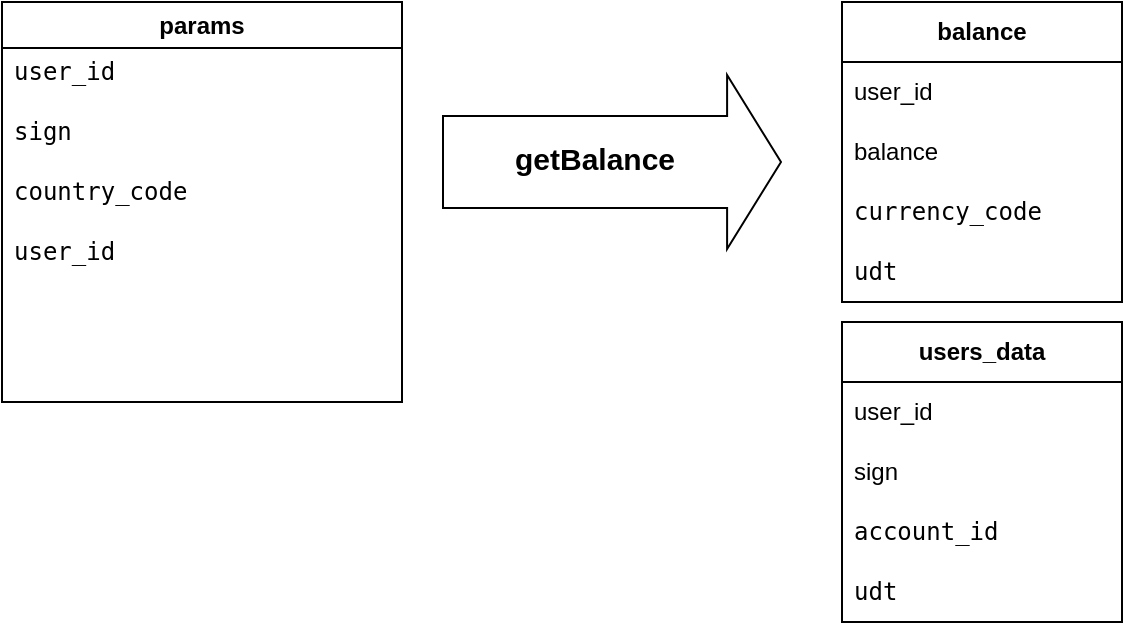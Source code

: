 <mxfile version="24.8.4">
  <diagram name="Page-1" id="PI9UIcbBHWW7n74lASkF">
    <mxGraphModel dx="1757" dy="1057" grid="1" gridSize="10" guides="1" tooltips="1" connect="1" arrows="1" fold="1" page="1" pageScale="1" pageWidth="850" pageHeight="1100" math="0" shadow="0">
      <root>
        <mxCell id="0" />
        <mxCell id="1" parent="0" />
        <mxCell id="bHr4WTnW9dxizM_RlFUB-1" value="" style="shape=flexArrow;endArrow=classic;html=1;rounded=0;endWidth=40;endSize=8.65;width=46;" edge="1" parent="1">
          <mxGeometry width="50" height="50" relative="1" as="geometry">
            <mxPoint x="350" y="120" as="sourcePoint" />
            <mxPoint x="520" y="120" as="targetPoint" />
          </mxGeometry>
        </mxCell>
        <mxCell id="bHr4WTnW9dxizM_RlFUB-7" value="&lt;b&gt;&lt;font style=&quot;font-size: 15px;&quot;&gt;getBalance&lt;/font&gt;&lt;/b&gt;" style="edgeLabel;html=1;align=center;verticalAlign=middle;resizable=0;points=[];" vertex="1" connectable="0" parent="bHr4WTnW9dxizM_RlFUB-1">
          <mxGeometry x="-0.104" y="2" relative="1" as="geometry">
            <mxPoint as="offset" />
          </mxGeometry>
        </mxCell>
        <mxCell id="bHr4WTnW9dxizM_RlFUB-8" value="&lt;b&gt;balance&lt;/b&gt;" style="swimlane;fontStyle=0;childLayout=stackLayout;horizontal=1;startSize=30;horizontalStack=0;resizeParent=1;resizeParentMax=0;resizeLast=0;collapsible=1;marginBottom=0;whiteSpace=wrap;html=1;" vertex="1" parent="1">
          <mxGeometry x="550" y="40" width="140" height="150" as="geometry">
            <mxRectangle x="360" y="120" width="60" height="30" as="alternateBounds" />
          </mxGeometry>
        </mxCell>
        <mxCell id="bHr4WTnW9dxizM_RlFUB-9" value="user_id" style="text;strokeColor=none;fillColor=none;align=left;verticalAlign=middle;spacingLeft=4;spacingRight=4;overflow=hidden;points=[[0,0.5],[1,0.5]];portConstraint=eastwest;rotatable=0;whiteSpace=wrap;html=1;" vertex="1" parent="bHr4WTnW9dxizM_RlFUB-8">
          <mxGeometry y="30" width="140" height="30" as="geometry" />
        </mxCell>
        <mxCell id="bHr4WTnW9dxizM_RlFUB-10" value="balance" style="text;strokeColor=none;fillColor=none;align=left;verticalAlign=middle;spacingLeft=4;spacingRight=4;overflow=hidden;points=[[0,0.5],[1,0.5]];portConstraint=eastwest;rotatable=0;whiteSpace=wrap;html=1;" vertex="1" parent="bHr4WTnW9dxizM_RlFUB-8">
          <mxGeometry y="60" width="140" height="30" as="geometry" />
        </mxCell>
        <mxCell id="bHr4WTnW9dxizM_RlFUB-11" value="&lt;code&gt;currency_code&lt;/code&gt;" style="text;strokeColor=none;fillColor=none;align=left;verticalAlign=middle;spacingLeft=4;spacingRight=4;overflow=hidden;points=[[0,0.5],[1,0.5]];portConstraint=eastwest;rotatable=0;whiteSpace=wrap;html=1;" vertex="1" parent="bHr4WTnW9dxizM_RlFUB-8">
          <mxGeometry y="90" width="140" height="30" as="geometry" />
        </mxCell>
        <mxCell id="bHr4WTnW9dxizM_RlFUB-12" value="&lt;code&gt;udt&lt;/code&gt;" style="text;strokeColor=none;fillColor=none;align=left;verticalAlign=middle;spacingLeft=4;spacingRight=4;overflow=hidden;points=[[0,0.5],[1,0.5]];portConstraint=eastwest;rotatable=0;whiteSpace=wrap;html=1;" vertex="1" parent="bHr4WTnW9dxizM_RlFUB-8">
          <mxGeometry y="120" width="140" height="30" as="geometry" />
        </mxCell>
        <mxCell id="bHr4WTnW9dxizM_RlFUB-14" value="params" style="swimlane;whiteSpace=wrap;html=1;" vertex="1" parent="1">
          <mxGeometry x="130" y="40" width="200" height="200" as="geometry" />
        </mxCell>
        <mxCell id="bHr4WTnW9dxizM_RlFUB-15" value="&lt;code&gt;user_id&lt;/code&gt;" style="text;strokeColor=none;fillColor=none;align=left;verticalAlign=middle;spacingLeft=4;spacingRight=4;overflow=hidden;points=[[0,0.5],[1,0.5]];portConstraint=eastwest;rotatable=0;whiteSpace=wrap;html=1;" vertex="1" parent="bHr4WTnW9dxizM_RlFUB-14">
          <mxGeometry y="20" width="200" height="30" as="geometry" />
        </mxCell>
        <mxCell id="bHr4WTnW9dxizM_RlFUB-16" value="&lt;code&gt;sign&lt;/code&gt;" style="text;strokeColor=none;fillColor=none;align=left;verticalAlign=middle;spacingLeft=4;spacingRight=4;overflow=hidden;points=[[0,0.5],[1,0.5]];portConstraint=eastwest;rotatable=0;whiteSpace=wrap;html=1;" vertex="1" parent="bHr4WTnW9dxizM_RlFUB-14">
          <mxGeometry y="50" width="200" height="30" as="geometry" />
        </mxCell>
        <mxCell id="bHr4WTnW9dxizM_RlFUB-17" value="&lt;code&gt;country_code&lt;/code&gt;" style="text;strokeColor=none;fillColor=none;align=left;verticalAlign=middle;spacingLeft=4;spacingRight=4;overflow=hidden;points=[[0,0.5],[1,0.5]];portConstraint=eastwest;rotatable=0;whiteSpace=wrap;html=1;" vertex="1" parent="bHr4WTnW9dxizM_RlFUB-14">
          <mxGeometry y="80" width="200" height="30" as="geometry" />
        </mxCell>
        <mxCell id="bHr4WTnW9dxizM_RlFUB-18" value="&lt;code&gt;user_id&lt;/code&gt;" style="text;strokeColor=none;fillColor=none;align=left;verticalAlign=middle;spacingLeft=4;spacingRight=4;overflow=hidden;points=[[0,0.5],[1,0.5]];portConstraint=eastwest;rotatable=0;whiteSpace=wrap;html=1;" vertex="1" parent="bHr4WTnW9dxizM_RlFUB-14">
          <mxGeometry y="110" width="200" height="30" as="geometry" />
        </mxCell>
        <mxCell id="bHr4WTnW9dxizM_RlFUB-19" value="&lt;b&gt;users_data&lt;/b&gt;" style="swimlane;fontStyle=0;childLayout=stackLayout;horizontal=1;startSize=30;horizontalStack=0;resizeParent=1;resizeParentMax=0;resizeLast=0;collapsible=1;marginBottom=0;whiteSpace=wrap;html=1;" vertex="1" parent="1">
          <mxGeometry x="550" y="200" width="140" height="150" as="geometry">
            <mxRectangle x="360" y="120" width="60" height="30" as="alternateBounds" />
          </mxGeometry>
        </mxCell>
        <mxCell id="bHr4WTnW9dxizM_RlFUB-20" value="user_id" style="text;strokeColor=none;fillColor=none;align=left;verticalAlign=middle;spacingLeft=4;spacingRight=4;overflow=hidden;points=[[0,0.5],[1,0.5]];portConstraint=eastwest;rotatable=0;whiteSpace=wrap;html=1;" vertex="1" parent="bHr4WTnW9dxizM_RlFUB-19">
          <mxGeometry y="30" width="140" height="30" as="geometry" />
        </mxCell>
        <mxCell id="bHr4WTnW9dxizM_RlFUB-21" value="sign" style="text;strokeColor=none;fillColor=none;align=left;verticalAlign=middle;spacingLeft=4;spacingRight=4;overflow=hidden;points=[[0,0.5],[1,0.5]];portConstraint=eastwest;rotatable=0;whiteSpace=wrap;html=1;" vertex="1" parent="bHr4WTnW9dxizM_RlFUB-19">
          <mxGeometry y="60" width="140" height="30" as="geometry" />
        </mxCell>
        <mxCell id="bHr4WTnW9dxizM_RlFUB-22" value="&lt;font face=&quot;monospace&quot;&gt;account_id&lt;/font&gt;" style="text;strokeColor=none;fillColor=none;align=left;verticalAlign=middle;spacingLeft=4;spacingRight=4;overflow=hidden;points=[[0,0.5],[1,0.5]];portConstraint=eastwest;rotatable=0;whiteSpace=wrap;html=1;" vertex="1" parent="bHr4WTnW9dxizM_RlFUB-19">
          <mxGeometry y="90" width="140" height="30" as="geometry" />
        </mxCell>
        <mxCell id="bHr4WTnW9dxizM_RlFUB-23" value="&lt;code&gt;udt&lt;/code&gt;" style="text;strokeColor=none;fillColor=none;align=left;verticalAlign=middle;spacingLeft=4;spacingRight=4;overflow=hidden;points=[[0,0.5],[1,0.5]];portConstraint=eastwest;rotatable=0;whiteSpace=wrap;html=1;" vertex="1" parent="bHr4WTnW9dxizM_RlFUB-19">
          <mxGeometry y="120" width="140" height="30" as="geometry" />
        </mxCell>
      </root>
    </mxGraphModel>
  </diagram>
</mxfile>

